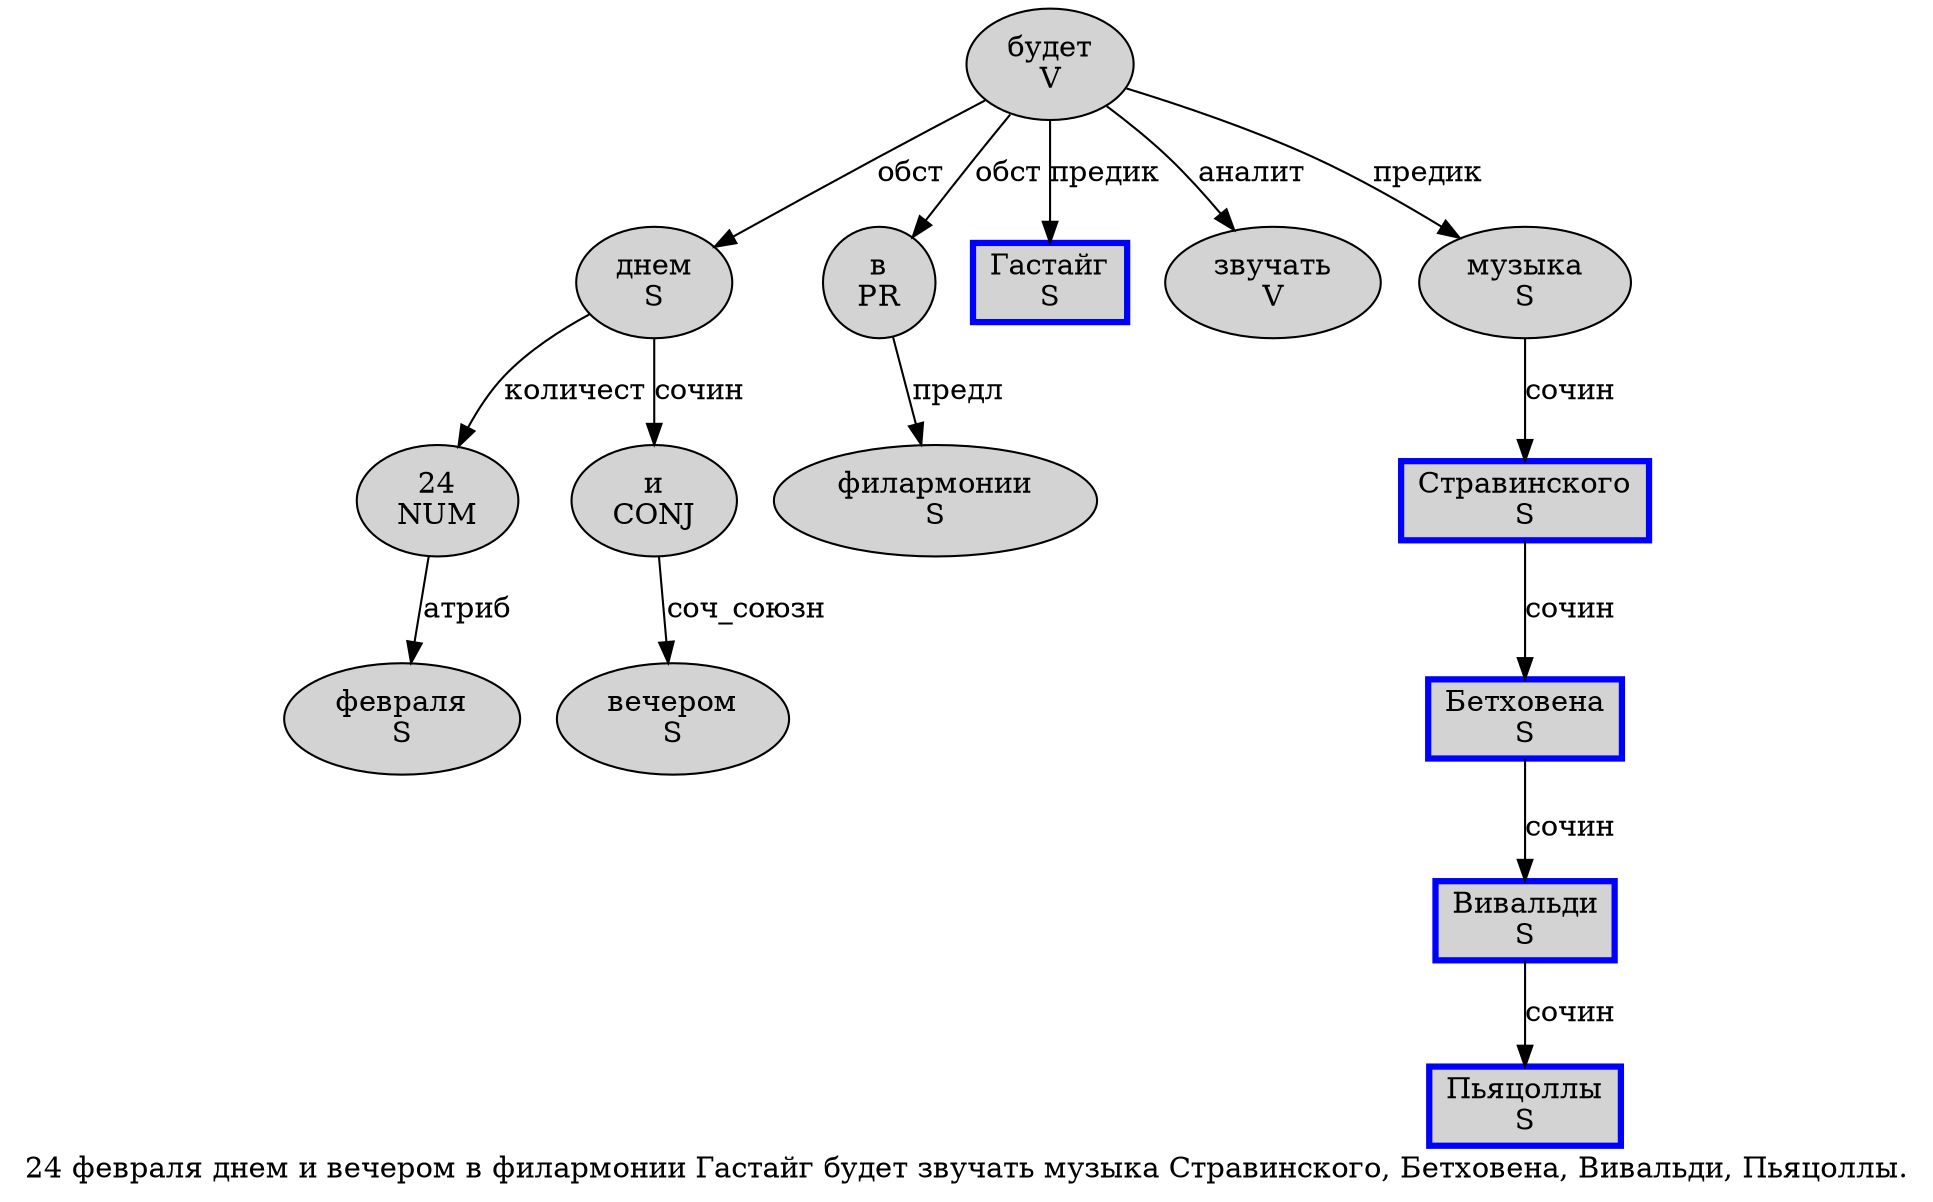 digraph SENTENCE_990 {
	graph [label="24 февраля днем и вечером в филармонии Гастайг будет звучать музыка Стравинского, Бетховена, Вивальди, Пьяцоллы."]
	node [style=filled]
		0 [label="24
NUM" color="" fillcolor=lightgray penwidth=1 shape=ellipse]
		1 [label="февраля
S" color="" fillcolor=lightgray penwidth=1 shape=ellipse]
		2 [label="днем
S" color="" fillcolor=lightgray penwidth=1 shape=ellipse]
		3 [label="и
CONJ" color="" fillcolor=lightgray penwidth=1 shape=ellipse]
		4 [label="вечером
S" color="" fillcolor=lightgray penwidth=1 shape=ellipse]
		5 [label="в
PR" color="" fillcolor=lightgray penwidth=1 shape=ellipse]
		6 [label="филармонии
S" color="" fillcolor=lightgray penwidth=1 shape=ellipse]
		7 [label="Гастайг
S" color=blue fillcolor=lightgray penwidth=3 shape=box]
		8 [label="будет
V" color="" fillcolor=lightgray penwidth=1 shape=ellipse]
		9 [label="звучать
V" color="" fillcolor=lightgray penwidth=1 shape=ellipse]
		10 [label="музыка
S" color="" fillcolor=lightgray penwidth=1 shape=ellipse]
		11 [label="Стравинского
S" color=blue fillcolor=lightgray penwidth=3 shape=box]
		13 [label="Бетховена
S" color=blue fillcolor=lightgray penwidth=3 shape=box]
		15 [label="Вивальди
S" color=blue fillcolor=lightgray penwidth=3 shape=box]
		17 [label="Пьяцоллы
S" color=blue fillcolor=lightgray penwidth=3 shape=box]
			13 -> 15 [label="сочин"]
			10 -> 11 [label="сочин"]
			2 -> 0 [label="количест"]
			2 -> 3 [label="сочин"]
			5 -> 6 [label="предл"]
			3 -> 4 [label="соч_союзн"]
			15 -> 17 [label="сочин"]
			8 -> 2 [label="обст"]
			8 -> 5 [label="обст"]
			8 -> 7 [label="предик"]
			8 -> 9 [label="аналит"]
			8 -> 10 [label="предик"]
			0 -> 1 [label="атриб"]
			11 -> 13 [label="сочин"]
}